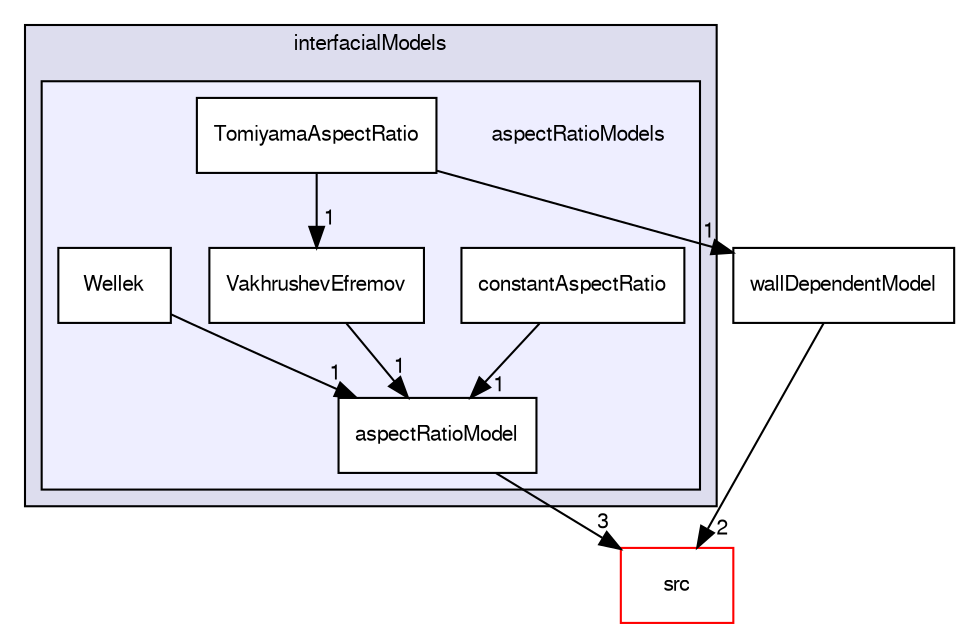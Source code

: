 digraph "applications/solvers/multiphase/twoPhaseEulerFoam/interfacialModels/aspectRatioModels" {
  bgcolor=transparent;
  compound=true
  node [ fontsize="10", fontname="FreeSans"];
  edge [ labelfontsize="10", labelfontname="FreeSans"];
  subgraph clusterdir_b7d8cc85fbe5b5cd664e714a0ccf860f {
    graph [ bgcolor="#ddddee", pencolor="black", label="interfacialModels" fontname="FreeSans", fontsize="10", URL="dir_b7d8cc85fbe5b5cd664e714a0ccf860f.html"]
  subgraph clusterdir_61a4c66f01258155d2258fd2274f3c82 {
    graph [ bgcolor="#eeeeff", pencolor="black", label="" URL="dir_61a4c66f01258155d2258fd2274f3c82.html"];
    dir_61a4c66f01258155d2258fd2274f3c82 [shape=plaintext label="aspectRatioModels"];
    dir_8953d7c515d018a0dfe9ce713e024667 [shape=box label="aspectRatioModel" color="black" fillcolor="white" style="filled" URL="dir_8953d7c515d018a0dfe9ce713e024667.html"];
    dir_54e2a49189ddde16347c66a00aa9f7cd [shape=box label="constantAspectRatio" color="black" fillcolor="white" style="filled" URL="dir_54e2a49189ddde16347c66a00aa9f7cd.html"];
    dir_ca1457f22a1eecebe23114c4a05c7fa9 [shape=box label="TomiyamaAspectRatio" color="black" fillcolor="white" style="filled" URL="dir_ca1457f22a1eecebe23114c4a05c7fa9.html"];
    dir_4ee27ff397c98cb392ece2a916aeff03 [shape=box label="VakhrushevEfremov" color="black" fillcolor="white" style="filled" URL="dir_4ee27ff397c98cb392ece2a916aeff03.html"];
    dir_87c3d4c0d011c528c583cfbb9a1294b1 [shape=box label="Wellek" color="black" fillcolor="white" style="filled" URL="dir_87c3d4c0d011c528c583cfbb9a1294b1.html"];
  }
  }
  dir_68267d1309a1af8e8297ef4c3efbcdba [shape=box label="src" color="red" URL="dir_68267d1309a1af8e8297ef4c3efbcdba.html"];
  dir_9a64456bd455cf322ce106d4d8831907 [shape=box label="wallDependentModel" URL="dir_9a64456bd455cf322ce106d4d8831907.html"];
  dir_54e2a49189ddde16347c66a00aa9f7cd->dir_8953d7c515d018a0dfe9ce713e024667 [headlabel="1", labeldistance=1.5 headhref="dir_000200_000199.html"];
  dir_87c3d4c0d011c528c583cfbb9a1294b1->dir_8953d7c515d018a0dfe9ce713e024667 [headlabel="1", labeldistance=1.5 headhref="dir_000203_000199.html"];
  dir_9a64456bd455cf322ce106d4d8831907->dir_68267d1309a1af8e8297ef4c3efbcdba [headlabel="2", labeldistance=1.5 headhref="dir_000230_000577.html"];
  dir_8953d7c515d018a0dfe9ce713e024667->dir_68267d1309a1af8e8297ef4c3efbcdba [headlabel="3", labeldistance=1.5 headhref="dir_000199_000577.html"];
  dir_ca1457f22a1eecebe23114c4a05c7fa9->dir_9a64456bd455cf322ce106d4d8831907 [headlabel="1", labeldistance=1.5 headhref="dir_000201_000230.html"];
  dir_ca1457f22a1eecebe23114c4a05c7fa9->dir_4ee27ff397c98cb392ece2a916aeff03 [headlabel="1", labeldistance=1.5 headhref="dir_000201_000202.html"];
  dir_4ee27ff397c98cb392ece2a916aeff03->dir_8953d7c515d018a0dfe9ce713e024667 [headlabel="1", labeldistance=1.5 headhref="dir_000202_000199.html"];
}
